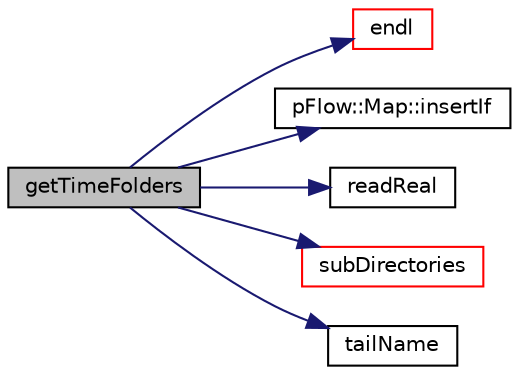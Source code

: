 digraph "getTimeFolders"
{
 // LATEX_PDF_SIZE
  edge [fontname="Helvetica",fontsize="10",labelfontname="Helvetica",labelfontsize="10"];
  node [fontname="Helvetica",fontsize="10",shape=record];
  rankdir="LR";
  Node1 [label="getTimeFolders",height=0.2,width=0.4,color="black", fillcolor="grey75", style="filled", fontcolor="black",tooltip=" "];
  Node1 -> Node2 [color="midnightblue",fontsize="10",style="solid",fontname="Helvetica"];
  Node2 [label="endl",height=0.2,width=0.4,color="red", fillcolor="white", style="filled",URL="$namespacepFlow.html#aba8f0c455a3fdb4b05ad33a25b13b189",tooltip="Add newline and flush stream."];
  Node1 -> Node4 [color="midnightblue",fontsize="10",style="solid",fontname="Helvetica"];
  Node4 [label="pFlow::Map::insertIf",height=0.2,width=0.4,color="black", fillcolor="white", style="filled",URL="$classpFlow_1_1Map.html#a9124a8fcf228c945283648e8ea27b4ee",tooltip=" "];
  Node1 -> Node5 [color="midnightblue",fontsize="10",style="solid",fontname="Helvetica"];
  Node5 [label="readReal",height=0.2,width=0.4,color="black", fillcolor="white", style="filled",URL="$namespacepFlow.html#a8acdba4ad9d3d292222d853598e90b5b",tooltip="Convert word to real."];
  Node1 -> Node6 [color="midnightblue",fontsize="10",style="solid",fontname="Helvetica"];
  Node6 [label="subDirectories",height=0.2,width=0.4,color="red", fillcolor="white", style="filled",URL="$namespacepFlow.html#ae21b012a6bc672b99ddbb629f4ecce09",tooltip="A list of sub-directories that exist in path."];
  Node1 -> Node9 [color="midnightblue",fontsize="10",style="solid",fontname="Helvetica"];
  Node9 [label="tailName",height=0.2,width=0.4,color="black", fillcolor="white", style="filled",URL="$namespacepFlow.html#af771f81a015bdf8ae8472d37a4d76d0e",tooltip="Find tail name in a group separated by \".\" and return it."];
}
